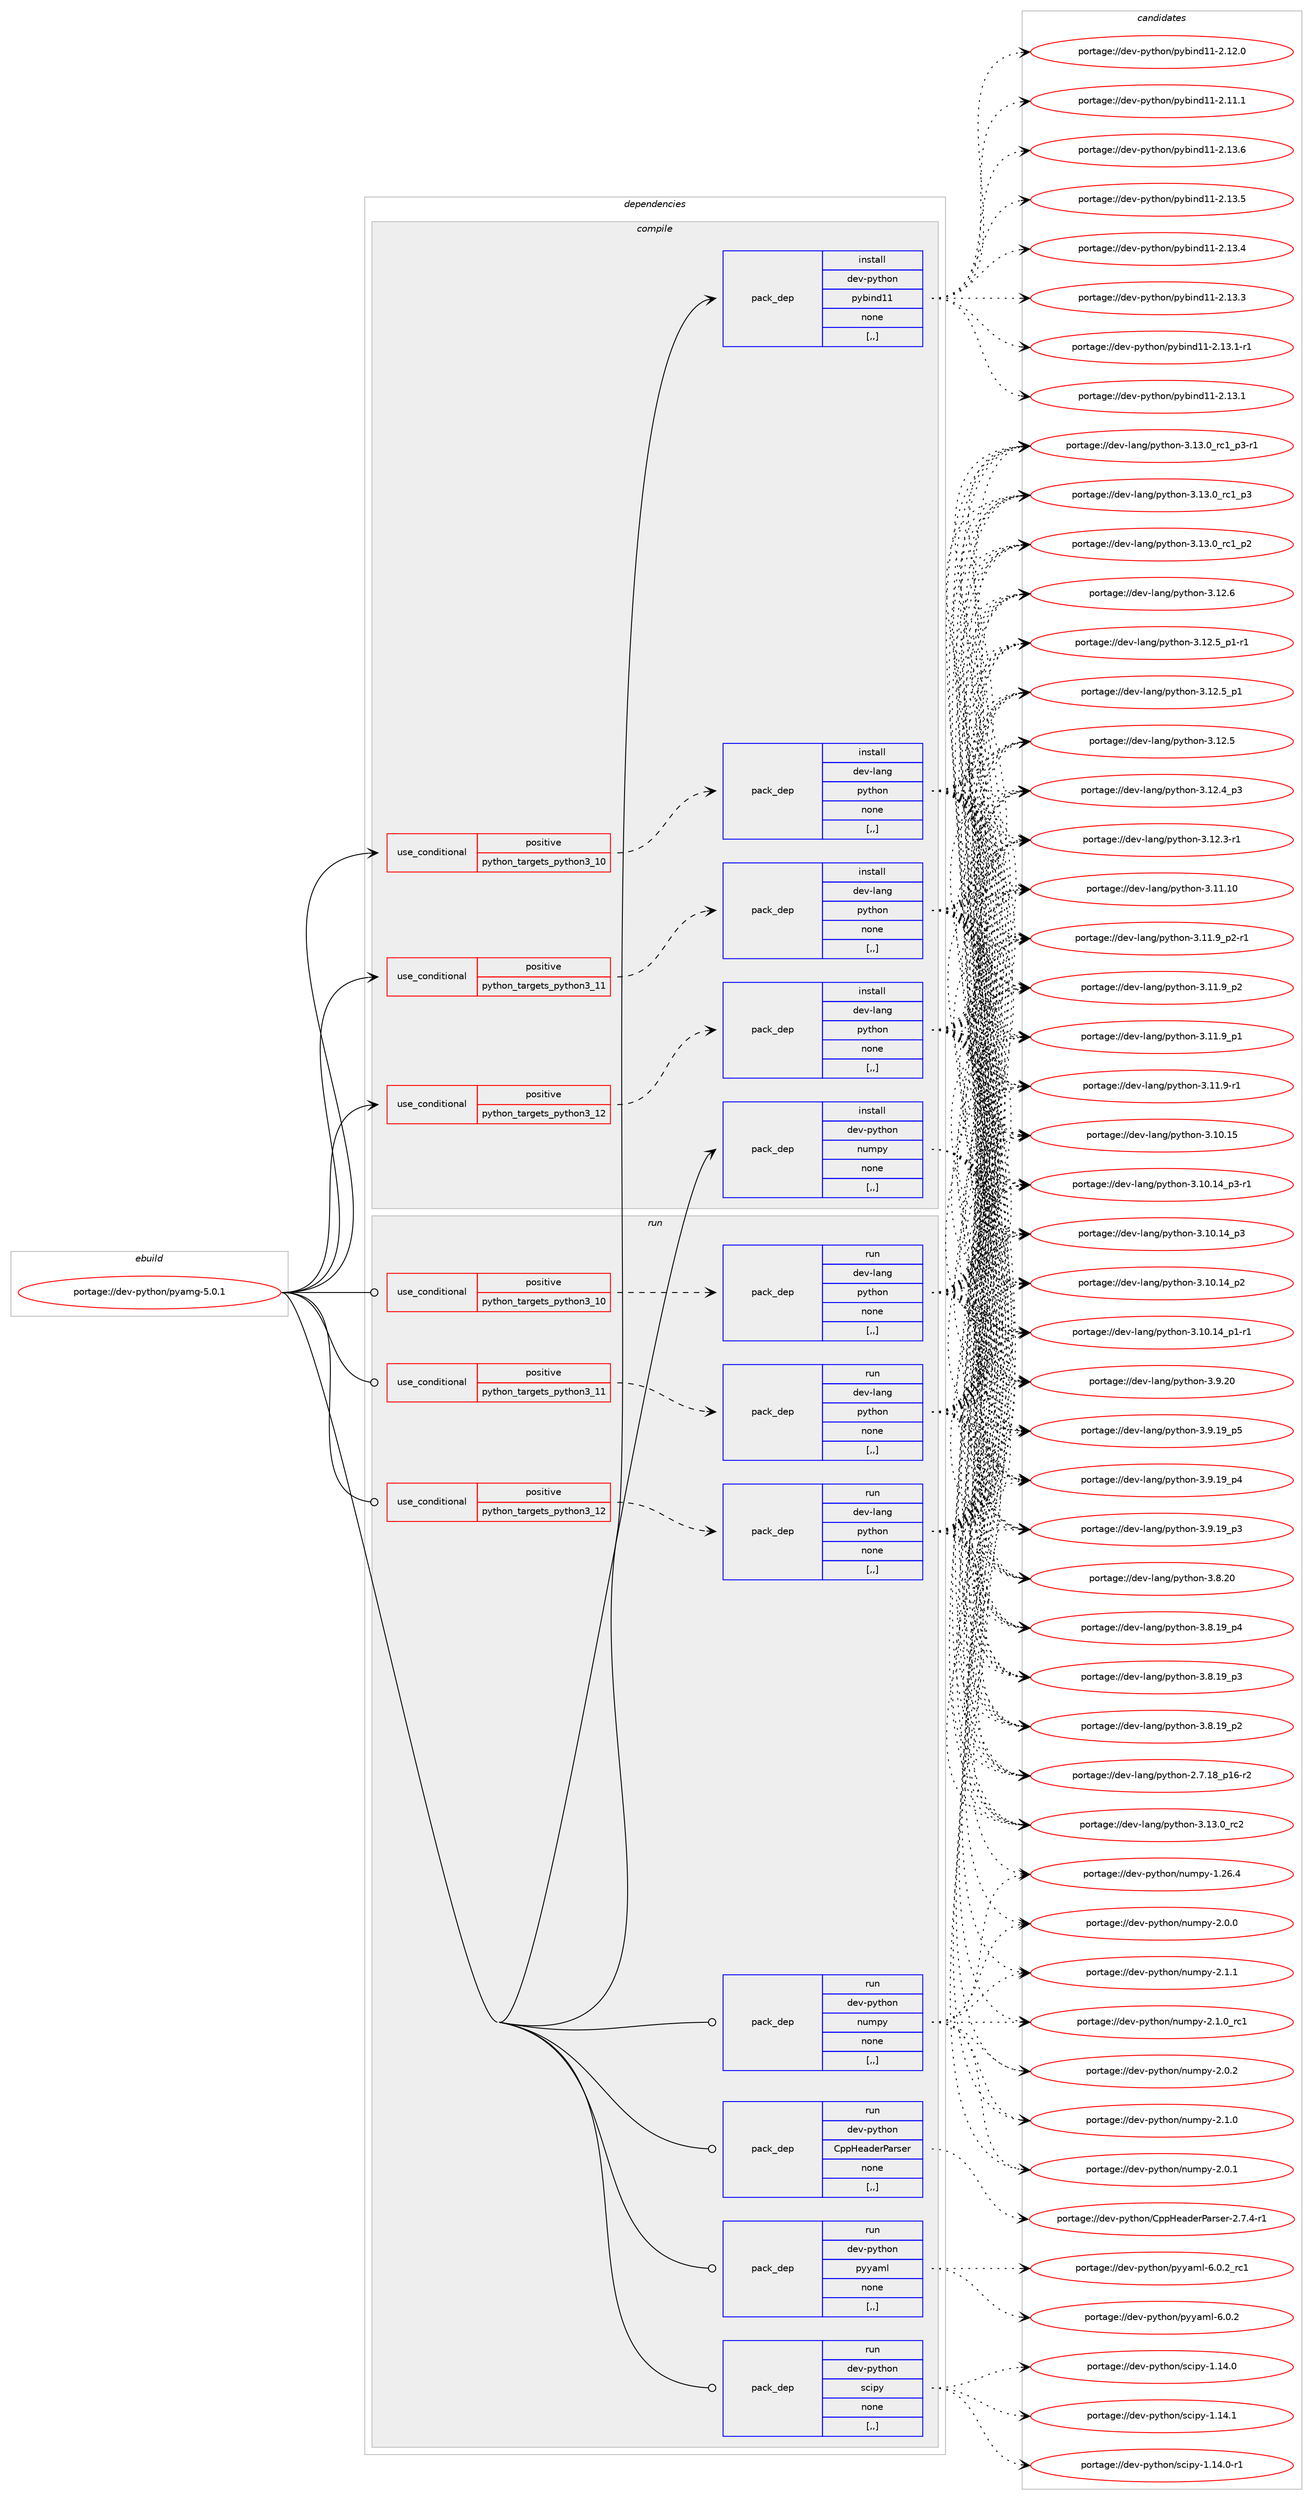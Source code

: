digraph prolog {

# *************
# Graph options
# *************

newrank=true;
concentrate=true;
compound=true;
graph [rankdir=LR,fontname=Helvetica,fontsize=10,ranksep=1.5];#, ranksep=2.5, nodesep=0.2];
edge  [arrowhead=vee];
node  [fontname=Helvetica,fontsize=10];

# **********
# The ebuild
# **********

subgraph cluster_leftcol {
color=gray;
label=<<i>ebuild</i>>;
id [label="portage://dev-python/pyamg-5.0.1", color=red, width=4, href="../dev-python/pyamg-5.0.1.svg"];
}

# ****************
# The dependencies
# ****************

subgraph cluster_midcol {
color=gray;
label=<<i>dependencies</i>>;
subgraph cluster_compile {
fillcolor="#eeeeee";
style=filled;
label=<<i>compile</i>>;
subgraph cond166997 {
dependency650406 [label=<<TABLE BORDER="0" CELLBORDER="1" CELLSPACING="0" CELLPADDING="4"><TR><TD ROWSPAN="3" CELLPADDING="10">use_conditional</TD></TR><TR><TD>positive</TD></TR><TR><TD>python_targets_python3_10</TD></TR></TABLE>>, shape=none, color=red];
subgraph pack478588 {
dependency650407 [label=<<TABLE BORDER="0" CELLBORDER="1" CELLSPACING="0" CELLPADDING="4" WIDTH="220"><TR><TD ROWSPAN="6" CELLPADDING="30">pack_dep</TD></TR><TR><TD WIDTH="110">install</TD></TR><TR><TD>dev-lang</TD></TR><TR><TD>python</TD></TR><TR><TD>none</TD></TR><TR><TD>[,,]</TD></TR></TABLE>>, shape=none, color=blue];
}
dependency650406:e -> dependency650407:w [weight=20,style="dashed",arrowhead="vee"];
}
id:e -> dependency650406:w [weight=20,style="solid",arrowhead="vee"];
subgraph cond166998 {
dependency650408 [label=<<TABLE BORDER="0" CELLBORDER="1" CELLSPACING="0" CELLPADDING="4"><TR><TD ROWSPAN="3" CELLPADDING="10">use_conditional</TD></TR><TR><TD>positive</TD></TR><TR><TD>python_targets_python3_11</TD></TR></TABLE>>, shape=none, color=red];
subgraph pack478589 {
dependency650409 [label=<<TABLE BORDER="0" CELLBORDER="1" CELLSPACING="0" CELLPADDING="4" WIDTH="220"><TR><TD ROWSPAN="6" CELLPADDING="30">pack_dep</TD></TR><TR><TD WIDTH="110">install</TD></TR><TR><TD>dev-lang</TD></TR><TR><TD>python</TD></TR><TR><TD>none</TD></TR><TR><TD>[,,]</TD></TR></TABLE>>, shape=none, color=blue];
}
dependency650408:e -> dependency650409:w [weight=20,style="dashed",arrowhead="vee"];
}
id:e -> dependency650408:w [weight=20,style="solid",arrowhead="vee"];
subgraph cond166999 {
dependency650410 [label=<<TABLE BORDER="0" CELLBORDER="1" CELLSPACING="0" CELLPADDING="4"><TR><TD ROWSPAN="3" CELLPADDING="10">use_conditional</TD></TR><TR><TD>positive</TD></TR><TR><TD>python_targets_python3_12</TD></TR></TABLE>>, shape=none, color=red];
subgraph pack478590 {
dependency650411 [label=<<TABLE BORDER="0" CELLBORDER="1" CELLSPACING="0" CELLPADDING="4" WIDTH="220"><TR><TD ROWSPAN="6" CELLPADDING="30">pack_dep</TD></TR><TR><TD WIDTH="110">install</TD></TR><TR><TD>dev-lang</TD></TR><TR><TD>python</TD></TR><TR><TD>none</TD></TR><TR><TD>[,,]</TD></TR></TABLE>>, shape=none, color=blue];
}
dependency650410:e -> dependency650411:w [weight=20,style="dashed",arrowhead="vee"];
}
id:e -> dependency650410:w [weight=20,style="solid",arrowhead="vee"];
subgraph pack478591 {
dependency650412 [label=<<TABLE BORDER="0" CELLBORDER="1" CELLSPACING="0" CELLPADDING="4" WIDTH="220"><TR><TD ROWSPAN="6" CELLPADDING="30">pack_dep</TD></TR><TR><TD WIDTH="110">install</TD></TR><TR><TD>dev-python</TD></TR><TR><TD>numpy</TD></TR><TR><TD>none</TD></TR><TR><TD>[,,]</TD></TR></TABLE>>, shape=none, color=blue];
}
id:e -> dependency650412:w [weight=20,style="solid",arrowhead="vee"];
subgraph pack478592 {
dependency650413 [label=<<TABLE BORDER="0" CELLBORDER="1" CELLSPACING="0" CELLPADDING="4" WIDTH="220"><TR><TD ROWSPAN="6" CELLPADDING="30">pack_dep</TD></TR><TR><TD WIDTH="110">install</TD></TR><TR><TD>dev-python</TD></TR><TR><TD>pybind11</TD></TR><TR><TD>none</TD></TR><TR><TD>[,,]</TD></TR></TABLE>>, shape=none, color=blue];
}
id:e -> dependency650413:w [weight=20,style="solid",arrowhead="vee"];
}
subgraph cluster_compileandrun {
fillcolor="#eeeeee";
style=filled;
label=<<i>compile and run</i>>;
}
subgraph cluster_run {
fillcolor="#eeeeee";
style=filled;
label=<<i>run</i>>;
subgraph cond167000 {
dependency650414 [label=<<TABLE BORDER="0" CELLBORDER="1" CELLSPACING="0" CELLPADDING="4"><TR><TD ROWSPAN="3" CELLPADDING="10">use_conditional</TD></TR><TR><TD>positive</TD></TR><TR><TD>python_targets_python3_10</TD></TR></TABLE>>, shape=none, color=red];
subgraph pack478593 {
dependency650415 [label=<<TABLE BORDER="0" CELLBORDER="1" CELLSPACING="0" CELLPADDING="4" WIDTH="220"><TR><TD ROWSPAN="6" CELLPADDING="30">pack_dep</TD></TR><TR><TD WIDTH="110">run</TD></TR><TR><TD>dev-lang</TD></TR><TR><TD>python</TD></TR><TR><TD>none</TD></TR><TR><TD>[,,]</TD></TR></TABLE>>, shape=none, color=blue];
}
dependency650414:e -> dependency650415:w [weight=20,style="dashed",arrowhead="vee"];
}
id:e -> dependency650414:w [weight=20,style="solid",arrowhead="odot"];
subgraph cond167001 {
dependency650416 [label=<<TABLE BORDER="0" CELLBORDER="1" CELLSPACING="0" CELLPADDING="4"><TR><TD ROWSPAN="3" CELLPADDING="10">use_conditional</TD></TR><TR><TD>positive</TD></TR><TR><TD>python_targets_python3_11</TD></TR></TABLE>>, shape=none, color=red];
subgraph pack478594 {
dependency650417 [label=<<TABLE BORDER="0" CELLBORDER="1" CELLSPACING="0" CELLPADDING="4" WIDTH="220"><TR><TD ROWSPAN="6" CELLPADDING="30">pack_dep</TD></TR><TR><TD WIDTH="110">run</TD></TR><TR><TD>dev-lang</TD></TR><TR><TD>python</TD></TR><TR><TD>none</TD></TR><TR><TD>[,,]</TD></TR></TABLE>>, shape=none, color=blue];
}
dependency650416:e -> dependency650417:w [weight=20,style="dashed",arrowhead="vee"];
}
id:e -> dependency650416:w [weight=20,style="solid",arrowhead="odot"];
subgraph cond167002 {
dependency650418 [label=<<TABLE BORDER="0" CELLBORDER="1" CELLSPACING="0" CELLPADDING="4"><TR><TD ROWSPAN="3" CELLPADDING="10">use_conditional</TD></TR><TR><TD>positive</TD></TR><TR><TD>python_targets_python3_12</TD></TR></TABLE>>, shape=none, color=red];
subgraph pack478595 {
dependency650419 [label=<<TABLE BORDER="0" CELLBORDER="1" CELLSPACING="0" CELLPADDING="4" WIDTH="220"><TR><TD ROWSPAN="6" CELLPADDING="30">pack_dep</TD></TR><TR><TD WIDTH="110">run</TD></TR><TR><TD>dev-lang</TD></TR><TR><TD>python</TD></TR><TR><TD>none</TD></TR><TR><TD>[,,]</TD></TR></TABLE>>, shape=none, color=blue];
}
dependency650418:e -> dependency650419:w [weight=20,style="dashed",arrowhead="vee"];
}
id:e -> dependency650418:w [weight=20,style="solid",arrowhead="odot"];
subgraph pack478596 {
dependency650420 [label=<<TABLE BORDER="0" CELLBORDER="1" CELLSPACING="0" CELLPADDING="4" WIDTH="220"><TR><TD ROWSPAN="6" CELLPADDING="30">pack_dep</TD></TR><TR><TD WIDTH="110">run</TD></TR><TR><TD>dev-python</TD></TR><TR><TD>CppHeaderParser</TD></TR><TR><TD>none</TD></TR><TR><TD>[,,]</TD></TR></TABLE>>, shape=none, color=blue];
}
id:e -> dependency650420:w [weight=20,style="solid",arrowhead="odot"];
subgraph pack478597 {
dependency650421 [label=<<TABLE BORDER="0" CELLBORDER="1" CELLSPACING="0" CELLPADDING="4" WIDTH="220"><TR><TD ROWSPAN="6" CELLPADDING="30">pack_dep</TD></TR><TR><TD WIDTH="110">run</TD></TR><TR><TD>dev-python</TD></TR><TR><TD>numpy</TD></TR><TR><TD>none</TD></TR><TR><TD>[,,]</TD></TR></TABLE>>, shape=none, color=blue];
}
id:e -> dependency650421:w [weight=20,style="solid",arrowhead="odot"];
subgraph pack478598 {
dependency650422 [label=<<TABLE BORDER="0" CELLBORDER="1" CELLSPACING="0" CELLPADDING="4" WIDTH="220"><TR><TD ROWSPAN="6" CELLPADDING="30">pack_dep</TD></TR><TR><TD WIDTH="110">run</TD></TR><TR><TD>dev-python</TD></TR><TR><TD>pyyaml</TD></TR><TR><TD>none</TD></TR><TR><TD>[,,]</TD></TR></TABLE>>, shape=none, color=blue];
}
id:e -> dependency650422:w [weight=20,style="solid",arrowhead="odot"];
subgraph pack478599 {
dependency650423 [label=<<TABLE BORDER="0" CELLBORDER="1" CELLSPACING="0" CELLPADDING="4" WIDTH="220"><TR><TD ROWSPAN="6" CELLPADDING="30">pack_dep</TD></TR><TR><TD WIDTH="110">run</TD></TR><TR><TD>dev-python</TD></TR><TR><TD>scipy</TD></TR><TR><TD>none</TD></TR><TR><TD>[,,]</TD></TR></TABLE>>, shape=none, color=blue];
}
id:e -> dependency650423:w [weight=20,style="solid",arrowhead="odot"];
}
}

# **************
# The candidates
# **************

subgraph cluster_choices {
rank=same;
color=gray;
label=<<i>candidates</i>>;

subgraph choice478588 {
color=black;
nodesep=1;
choice10010111845108971101034711212111610411111045514649514648951149950 [label="portage://dev-lang/python-3.13.0_rc2", color=red, width=4,href="../dev-lang/python-3.13.0_rc2.svg"];
choice1001011184510897110103471121211161041111104551464951464895114994995112514511449 [label="portage://dev-lang/python-3.13.0_rc1_p3-r1", color=red, width=4,href="../dev-lang/python-3.13.0_rc1_p3-r1.svg"];
choice100101118451089711010347112121116104111110455146495146489511499499511251 [label="portage://dev-lang/python-3.13.0_rc1_p3", color=red, width=4,href="../dev-lang/python-3.13.0_rc1_p3.svg"];
choice100101118451089711010347112121116104111110455146495146489511499499511250 [label="portage://dev-lang/python-3.13.0_rc1_p2", color=red, width=4,href="../dev-lang/python-3.13.0_rc1_p2.svg"];
choice10010111845108971101034711212111610411111045514649504654 [label="portage://dev-lang/python-3.12.6", color=red, width=4,href="../dev-lang/python-3.12.6.svg"];
choice1001011184510897110103471121211161041111104551464950465395112494511449 [label="portage://dev-lang/python-3.12.5_p1-r1", color=red, width=4,href="../dev-lang/python-3.12.5_p1-r1.svg"];
choice100101118451089711010347112121116104111110455146495046539511249 [label="portage://dev-lang/python-3.12.5_p1", color=red, width=4,href="../dev-lang/python-3.12.5_p1.svg"];
choice10010111845108971101034711212111610411111045514649504653 [label="portage://dev-lang/python-3.12.5", color=red, width=4,href="../dev-lang/python-3.12.5.svg"];
choice100101118451089711010347112121116104111110455146495046529511251 [label="portage://dev-lang/python-3.12.4_p3", color=red, width=4,href="../dev-lang/python-3.12.4_p3.svg"];
choice100101118451089711010347112121116104111110455146495046514511449 [label="portage://dev-lang/python-3.12.3-r1", color=red, width=4,href="../dev-lang/python-3.12.3-r1.svg"];
choice1001011184510897110103471121211161041111104551464949464948 [label="portage://dev-lang/python-3.11.10", color=red, width=4,href="../dev-lang/python-3.11.10.svg"];
choice1001011184510897110103471121211161041111104551464949465795112504511449 [label="portage://dev-lang/python-3.11.9_p2-r1", color=red, width=4,href="../dev-lang/python-3.11.9_p2-r1.svg"];
choice100101118451089711010347112121116104111110455146494946579511250 [label="portage://dev-lang/python-3.11.9_p2", color=red, width=4,href="../dev-lang/python-3.11.9_p2.svg"];
choice100101118451089711010347112121116104111110455146494946579511249 [label="portage://dev-lang/python-3.11.9_p1", color=red, width=4,href="../dev-lang/python-3.11.9_p1.svg"];
choice100101118451089711010347112121116104111110455146494946574511449 [label="portage://dev-lang/python-3.11.9-r1", color=red, width=4,href="../dev-lang/python-3.11.9-r1.svg"];
choice1001011184510897110103471121211161041111104551464948464953 [label="portage://dev-lang/python-3.10.15", color=red, width=4,href="../dev-lang/python-3.10.15.svg"];
choice100101118451089711010347112121116104111110455146494846495295112514511449 [label="portage://dev-lang/python-3.10.14_p3-r1", color=red, width=4,href="../dev-lang/python-3.10.14_p3-r1.svg"];
choice10010111845108971101034711212111610411111045514649484649529511251 [label="portage://dev-lang/python-3.10.14_p3", color=red, width=4,href="../dev-lang/python-3.10.14_p3.svg"];
choice10010111845108971101034711212111610411111045514649484649529511250 [label="portage://dev-lang/python-3.10.14_p2", color=red, width=4,href="../dev-lang/python-3.10.14_p2.svg"];
choice100101118451089711010347112121116104111110455146494846495295112494511449 [label="portage://dev-lang/python-3.10.14_p1-r1", color=red, width=4,href="../dev-lang/python-3.10.14_p1-r1.svg"];
choice10010111845108971101034711212111610411111045514657465048 [label="portage://dev-lang/python-3.9.20", color=red, width=4,href="../dev-lang/python-3.9.20.svg"];
choice100101118451089711010347112121116104111110455146574649579511253 [label="portage://dev-lang/python-3.9.19_p5", color=red, width=4,href="../dev-lang/python-3.9.19_p5.svg"];
choice100101118451089711010347112121116104111110455146574649579511252 [label="portage://dev-lang/python-3.9.19_p4", color=red, width=4,href="../dev-lang/python-3.9.19_p4.svg"];
choice100101118451089711010347112121116104111110455146574649579511251 [label="portage://dev-lang/python-3.9.19_p3", color=red, width=4,href="../dev-lang/python-3.9.19_p3.svg"];
choice10010111845108971101034711212111610411111045514656465048 [label="portage://dev-lang/python-3.8.20", color=red, width=4,href="../dev-lang/python-3.8.20.svg"];
choice100101118451089711010347112121116104111110455146564649579511252 [label="portage://dev-lang/python-3.8.19_p4", color=red, width=4,href="../dev-lang/python-3.8.19_p4.svg"];
choice100101118451089711010347112121116104111110455146564649579511251 [label="portage://dev-lang/python-3.8.19_p3", color=red, width=4,href="../dev-lang/python-3.8.19_p3.svg"];
choice100101118451089711010347112121116104111110455146564649579511250 [label="portage://dev-lang/python-3.8.19_p2", color=red, width=4,href="../dev-lang/python-3.8.19_p2.svg"];
choice100101118451089711010347112121116104111110455046554649569511249544511450 [label="portage://dev-lang/python-2.7.18_p16-r2", color=red, width=4,href="../dev-lang/python-2.7.18_p16-r2.svg"];
dependency650407:e -> choice10010111845108971101034711212111610411111045514649514648951149950:w [style=dotted,weight="100"];
dependency650407:e -> choice1001011184510897110103471121211161041111104551464951464895114994995112514511449:w [style=dotted,weight="100"];
dependency650407:e -> choice100101118451089711010347112121116104111110455146495146489511499499511251:w [style=dotted,weight="100"];
dependency650407:e -> choice100101118451089711010347112121116104111110455146495146489511499499511250:w [style=dotted,weight="100"];
dependency650407:e -> choice10010111845108971101034711212111610411111045514649504654:w [style=dotted,weight="100"];
dependency650407:e -> choice1001011184510897110103471121211161041111104551464950465395112494511449:w [style=dotted,weight="100"];
dependency650407:e -> choice100101118451089711010347112121116104111110455146495046539511249:w [style=dotted,weight="100"];
dependency650407:e -> choice10010111845108971101034711212111610411111045514649504653:w [style=dotted,weight="100"];
dependency650407:e -> choice100101118451089711010347112121116104111110455146495046529511251:w [style=dotted,weight="100"];
dependency650407:e -> choice100101118451089711010347112121116104111110455146495046514511449:w [style=dotted,weight="100"];
dependency650407:e -> choice1001011184510897110103471121211161041111104551464949464948:w [style=dotted,weight="100"];
dependency650407:e -> choice1001011184510897110103471121211161041111104551464949465795112504511449:w [style=dotted,weight="100"];
dependency650407:e -> choice100101118451089711010347112121116104111110455146494946579511250:w [style=dotted,weight="100"];
dependency650407:e -> choice100101118451089711010347112121116104111110455146494946579511249:w [style=dotted,weight="100"];
dependency650407:e -> choice100101118451089711010347112121116104111110455146494946574511449:w [style=dotted,weight="100"];
dependency650407:e -> choice1001011184510897110103471121211161041111104551464948464953:w [style=dotted,weight="100"];
dependency650407:e -> choice100101118451089711010347112121116104111110455146494846495295112514511449:w [style=dotted,weight="100"];
dependency650407:e -> choice10010111845108971101034711212111610411111045514649484649529511251:w [style=dotted,weight="100"];
dependency650407:e -> choice10010111845108971101034711212111610411111045514649484649529511250:w [style=dotted,weight="100"];
dependency650407:e -> choice100101118451089711010347112121116104111110455146494846495295112494511449:w [style=dotted,weight="100"];
dependency650407:e -> choice10010111845108971101034711212111610411111045514657465048:w [style=dotted,weight="100"];
dependency650407:e -> choice100101118451089711010347112121116104111110455146574649579511253:w [style=dotted,weight="100"];
dependency650407:e -> choice100101118451089711010347112121116104111110455146574649579511252:w [style=dotted,weight="100"];
dependency650407:e -> choice100101118451089711010347112121116104111110455146574649579511251:w [style=dotted,weight="100"];
dependency650407:e -> choice10010111845108971101034711212111610411111045514656465048:w [style=dotted,weight="100"];
dependency650407:e -> choice100101118451089711010347112121116104111110455146564649579511252:w [style=dotted,weight="100"];
dependency650407:e -> choice100101118451089711010347112121116104111110455146564649579511251:w [style=dotted,weight="100"];
dependency650407:e -> choice100101118451089711010347112121116104111110455146564649579511250:w [style=dotted,weight="100"];
dependency650407:e -> choice100101118451089711010347112121116104111110455046554649569511249544511450:w [style=dotted,weight="100"];
}
subgraph choice478589 {
color=black;
nodesep=1;
choice10010111845108971101034711212111610411111045514649514648951149950 [label="portage://dev-lang/python-3.13.0_rc2", color=red, width=4,href="../dev-lang/python-3.13.0_rc2.svg"];
choice1001011184510897110103471121211161041111104551464951464895114994995112514511449 [label="portage://dev-lang/python-3.13.0_rc1_p3-r1", color=red, width=4,href="../dev-lang/python-3.13.0_rc1_p3-r1.svg"];
choice100101118451089711010347112121116104111110455146495146489511499499511251 [label="portage://dev-lang/python-3.13.0_rc1_p3", color=red, width=4,href="../dev-lang/python-3.13.0_rc1_p3.svg"];
choice100101118451089711010347112121116104111110455146495146489511499499511250 [label="portage://dev-lang/python-3.13.0_rc1_p2", color=red, width=4,href="../dev-lang/python-3.13.0_rc1_p2.svg"];
choice10010111845108971101034711212111610411111045514649504654 [label="portage://dev-lang/python-3.12.6", color=red, width=4,href="../dev-lang/python-3.12.6.svg"];
choice1001011184510897110103471121211161041111104551464950465395112494511449 [label="portage://dev-lang/python-3.12.5_p1-r1", color=red, width=4,href="../dev-lang/python-3.12.5_p1-r1.svg"];
choice100101118451089711010347112121116104111110455146495046539511249 [label="portage://dev-lang/python-3.12.5_p1", color=red, width=4,href="../dev-lang/python-3.12.5_p1.svg"];
choice10010111845108971101034711212111610411111045514649504653 [label="portage://dev-lang/python-3.12.5", color=red, width=4,href="../dev-lang/python-3.12.5.svg"];
choice100101118451089711010347112121116104111110455146495046529511251 [label="portage://dev-lang/python-3.12.4_p3", color=red, width=4,href="../dev-lang/python-3.12.4_p3.svg"];
choice100101118451089711010347112121116104111110455146495046514511449 [label="portage://dev-lang/python-3.12.3-r1", color=red, width=4,href="../dev-lang/python-3.12.3-r1.svg"];
choice1001011184510897110103471121211161041111104551464949464948 [label="portage://dev-lang/python-3.11.10", color=red, width=4,href="../dev-lang/python-3.11.10.svg"];
choice1001011184510897110103471121211161041111104551464949465795112504511449 [label="portage://dev-lang/python-3.11.9_p2-r1", color=red, width=4,href="../dev-lang/python-3.11.9_p2-r1.svg"];
choice100101118451089711010347112121116104111110455146494946579511250 [label="portage://dev-lang/python-3.11.9_p2", color=red, width=4,href="../dev-lang/python-3.11.9_p2.svg"];
choice100101118451089711010347112121116104111110455146494946579511249 [label="portage://dev-lang/python-3.11.9_p1", color=red, width=4,href="../dev-lang/python-3.11.9_p1.svg"];
choice100101118451089711010347112121116104111110455146494946574511449 [label="portage://dev-lang/python-3.11.9-r1", color=red, width=4,href="../dev-lang/python-3.11.9-r1.svg"];
choice1001011184510897110103471121211161041111104551464948464953 [label="portage://dev-lang/python-3.10.15", color=red, width=4,href="../dev-lang/python-3.10.15.svg"];
choice100101118451089711010347112121116104111110455146494846495295112514511449 [label="portage://dev-lang/python-3.10.14_p3-r1", color=red, width=4,href="../dev-lang/python-3.10.14_p3-r1.svg"];
choice10010111845108971101034711212111610411111045514649484649529511251 [label="portage://dev-lang/python-3.10.14_p3", color=red, width=4,href="../dev-lang/python-3.10.14_p3.svg"];
choice10010111845108971101034711212111610411111045514649484649529511250 [label="portage://dev-lang/python-3.10.14_p2", color=red, width=4,href="../dev-lang/python-3.10.14_p2.svg"];
choice100101118451089711010347112121116104111110455146494846495295112494511449 [label="portage://dev-lang/python-3.10.14_p1-r1", color=red, width=4,href="../dev-lang/python-3.10.14_p1-r1.svg"];
choice10010111845108971101034711212111610411111045514657465048 [label="portage://dev-lang/python-3.9.20", color=red, width=4,href="../dev-lang/python-3.9.20.svg"];
choice100101118451089711010347112121116104111110455146574649579511253 [label="portage://dev-lang/python-3.9.19_p5", color=red, width=4,href="../dev-lang/python-3.9.19_p5.svg"];
choice100101118451089711010347112121116104111110455146574649579511252 [label="portage://dev-lang/python-3.9.19_p4", color=red, width=4,href="../dev-lang/python-3.9.19_p4.svg"];
choice100101118451089711010347112121116104111110455146574649579511251 [label="portage://dev-lang/python-3.9.19_p3", color=red, width=4,href="../dev-lang/python-3.9.19_p3.svg"];
choice10010111845108971101034711212111610411111045514656465048 [label="portage://dev-lang/python-3.8.20", color=red, width=4,href="../dev-lang/python-3.8.20.svg"];
choice100101118451089711010347112121116104111110455146564649579511252 [label="portage://dev-lang/python-3.8.19_p4", color=red, width=4,href="../dev-lang/python-3.8.19_p4.svg"];
choice100101118451089711010347112121116104111110455146564649579511251 [label="portage://dev-lang/python-3.8.19_p3", color=red, width=4,href="../dev-lang/python-3.8.19_p3.svg"];
choice100101118451089711010347112121116104111110455146564649579511250 [label="portage://dev-lang/python-3.8.19_p2", color=red, width=4,href="../dev-lang/python-3.8.19_p2.svg"];
choice100101118451089711010347112121116104111110455046554649569511249544511450 [label="portage://dev-lang/python-2.7.18_p16-r2", color=red, width=4,href="../dev-lang/python-2.7.18_p16-r2.svg"];
dependency650409:e -> choice10010111845108971101034711212111610411111045514649514648951149950:w [style=dotted,weight="100"];
dependency650409:e -> choice1001011184510897110103471121211161041111104551464951464895114994995112514511449:w [style=dotted,weight="100"];
dependency650409:e -> choice100101118451089711010347112121116104111110455146495146489511499499511251:w [style=dotted,weight="100"];
dependency650409:e -> choice100101118451089711010347112121116104111110455146495146489511499499511250:w [style=dotted,weight="100"];
dependency650409:e -> choice10010111845108971101034711212111610411111045514649504654:w [style=dotted,weight="100"];
dependency650409:e -> choice1001011184510897110103471121211161041111104551464950465395112494511449:w [style=dotted,weight="100"];
dependency650409:e -> choice100101118451089711010347112121116104111110455146495046539511249:w [style=dotted,weight="100"];
dependency650409:e -> choice10010111845108971101034711212111610411111045514649504653:w [style=dotted,weight="100"];
dependency650409:e -> choice100101118451089711010347112121116104111110455146495046529511251:w [style=dotted,weight="100"];
dependency650409:e -> choice100101118451089711010347112121116104111110455146495046514511449:w [style=dotted,weight="100"];
dependency650409:e -> choice1001011184510897110103471121211161041111104551464949464948:w [style=dotted,weight="100"];
dependency650409:e -> choice1001011184510897110103471121211161041111104551464949465795112504511449:w [style=dotted,weight="100"];
dependency650409:e -> choice100101118451089711010347112121116104111110455146494946579511250:w [style=dotted,weight="100"];
dependency650409:e -> choice100101118451089711010347112121116104111110455146494946579511249:w [style=dotted,weight="100"];
dependency650409:e -> choice100101118451089711010347112121116104111110455146494946574511449:w [style=dotted,weight="100"];
dependency650409:e -> choice1001011184510897110103471121211161041111104551464948464953:w [style=dotted,weight="100"];
dependency650409:e -> choice100101118451089711010347112121116104111110455146494846495295112514511449:w [style=dotted,weight="100"];
dependency650409:e -> choice10010111845108971101034711212111610411111045514649484649529511251:w [style=dotted,weight="100"];
dependency650409:e -> choice10010111845108971101034711212111610411111045514649484649529511250:w [style=dotted,weight="100"];
dependency650409:e -> choice100101118451089711010347112121116104111110455146494846495295112494511449:w [style=dotted,weight="100"];
dependency650409:e -> choice10010111845108971101034711212111610411111045514657465048:w [style=dotted,weight="100"];
dependency650409:e -> choice100101118451089711010347112121116104111110455146574649579511253:w [style=dotted,weight="100"];
dependency650409:e -> choice100101118451089711010347112121116104111110455146574649579511252:w [style=dotted,weight="100"];
dependency650409:e -> choice100101118451089711010347112121116104111110455146574649579511251:w [style=dotted,weight="100"];
dependency650409:e -> choice10010111845108971101034711212111610411111045514656465048:w [style=dotted,weight="100"];
dependency650409:e -> choice100101118451089711010347112121116104111110455146564649579511252:w [style=dotted,weight="100"];
dependency650409:e -> choice100101118451089711010347112121116104111110455146564649579511251:w [style=dotted,weight="100"];
dependency650409:e -> choice100101118451089711010347112121116104111110455146564649579511250:w [style=dotted,weight="100"];
dependency650409:e -> choice100101118451089711010347112121116104111110455046554649569511249544511450:w [style=dotted,weight="100"];
}
subgraph choice478590 {
color=black;
nodesep=1;
choice10010111845108971101034711212111610411111045514649514648951149950 [label="portage://dev-lang/python-3.13.0_rc2", color=red, width=4,href="../dev-lang/python-3.13.0_rc2.svg"];
choice1001011184510897110103471121211161041111104551464951464895114994995112514511449 [label="portage://dev-lang/python-3.13.0_rc1_p3-r1", color=red, width=4,href="../dev-lang/python-3.13.0_rc1_p3-r1.svg"];
choice100101118451089711010347112121116104111110455146495146489511499499511251 [label="portage://dev-lang/python-3.13.0_rc1_p3", color=red, width=4,href="../dev-lang/python-3.13.0_rc1_p3.svg"];
choice100101118451089711010347112121116104111110455146495146489511499499511250 [label="portage://dev-lang/python-3.13.0_rc1_p2", color=red, width=4,href="../dev-lang/python-3.13.0_rc1_p2.svg"];
choice10010111845108971101034711212111610411111045514649504654 [label="portage://dev-lang/python-3.12.6", color=red, width=4,href="../dev-lang/python-3.12.6.svg"];
choice1001011184510897110103471121211161041111104551464950465395112494511449 [label="portage://dev-lang/python-3.12.5_p1-r1", color=red, width=4,href="../dev-lang/python-3.12.5_p1-r1.svg"];
choice100101118451089711010347112121116104111110455146495046539511249 [label="portage://dev-lang/python-3.12.5_p1", color=red, width=4,href="../dev-lang/python-3.12.5_p1.svg"];
choice10010111845108971101034711212111610411111045514649504653 [label="portage://dev-lang/python-3.12.5", color=red, width=4,href="../dev-lang/python-3.12.5.svg"];
choice100101118451089711010347112121116104111110455146495046529511251 [label="portage://dev-lang/python-3.12.4_p3", color=red, width=4,href="../dev-lang/python-3.12.4_p3.svg"];
choice100101118451089711010347112121116104111110455146495046514511449 [label="portage://dev-lang/python-3.12.3-r1", color=red, width=4,href="../dev-lang/python-3.12.3-r1.svg"];
choice1001011184510897110103471121211161041111104551464949464948 [label="portage://dev-lang/python-3.11.10", color=red, width=4,href="../dev-lang/python-3.11.10.svg"];
choice1001011184510897110103471121211161041111104551464949465795112504511449 [label="portage://dev-lang/python-3.11.9_p2-r1", color=red, width=4,href="../dev-lang/python-3.11.9_p2-r1.svg"];
choice100101118451089711010347112121116104111110455146494946579511250 [label="portage://dev-lang/python-3.11.9_p2", color=red, width=4,href="../dev-lang/python-3.11.9_p2.svg"];
choice100101118451089711010347112121116104111110455146494946579511249 [label="portage://dev-lang/python-3.11.9_p1", color=red, width=4,href="../dev-lang/python-3.11.9_p1.svg"];
choice100101118451089711010347112121116104111110455146494946574511449 [label="portage://dev-lang/python-3.11.9-r1", color=red, width=4,href="../dev-lang/python-3.11.9-r1.svg"];
choice1001011184510897110103471121211161041111104551464948464953 [label="portage://dev-lang/python-3.10.15", color=red, width=4,href="../dev-lang/python-3.10.15.svg"];
choice100101118451089711010347112121116104111110455146494846495295112514511449 [label="portage://dev-lang/python-3.10.14_p3-r1", color=red, width=4,href="../dev-lang/python-3.10.14_p3-r1.svg"];
choice10010111845108971101034711212111610411111045514649484649529511251 [label="portage://dev-lang/python-3.10.14_p3", color=red, width=4,href="../dev-lang/python-3.10.14_p3.svg"];
choice10010111845108971101034711212111610411111045514649484649529511250 [label="portage://dev-lang/python-3.10.14_p2", color=red, width=4,href="../dev-lang/python-3.10.14_p2.svg"];
choice100101118451089711010347112121116104111110455146494846495295112494511449 [label="portage://dev-lang/python-3.10.14_p1-r1", color=red, width=4,href="../dev-lang/python-3.10.14_p1-r1.svg"];
choice10010111845108971101034711212111610411111045514657465048 [label="portage://dev-lang/python-3.9.20", color=red, width=4,href="../dev-lang/python-3.9.20.svg"];
choice100101118451089711010347112121116104111110455146574649579511253 [label="portage://dev-lang/python-3.9.19_p5", color=red, width=4,href="../dev-lang/python-3.9.19_p5.svg"];
choice100101118451089711010347112121116104111110455146574649579511252 [label="portage://dev-lang/python-3.9.19_p4", color=red, width=4,href="../dev-lang/python-3.9.19_p4.svg"];
choice100101118451089711010347112121116104111110455146574649579511251 [label="portage://dev-lang/python-3.9.19_p3", color=red, width=4,href="../dev-lang/python-3.9.19_p3.svg"];
choice10010111845108971101034711212111610411111045514656465048 [label="portage://dev-lang/python-3.8.20", color=red, width=4,href="../dev-lang/python-3.8.20.svg"];
choice100101118451089711010347112121116104111110455146564649579511252 [label="portage://dev-lang/python-3.8.19_p4", color=red, width=4,href="../dev-lang/python-3.8.19_p4.svg"];
choice100101118451089711010347112121116104111110455146564649579511251 [label="portage://dev-lang/python-3.8.19_p3", color=red, width=4,href="../dev-lang/python-3.8.19_p3.svg"];
choice100101118451089711010347112121116104111110455146564649579511250 [label="portage://dev-lang/python-3.8.19_p2", color=red, width=4,href="../dev-lang/python-3.8.19_p2.svg"];
choice100101118451089711010347112121116104111110455046554649569511249544511450 [label="portage://dev-lang/python-2.7.18_p16-r2", color=red, width=4,href="../dev-lang/python-2.7.18_p16-r2.svg"];
dependency650411:e -> choice10010111845108971101034711212111610411111045514649514648951149950:w [style=dotted,weight="100"];
dependency650411:e -> choice1001011184510897110103471121211161041111104551464951464895114994995112514511449:w [style=dotted,weight="100"];
dependency650411:e -> choice100101118451089711010347112121116104111110455146495146489511499499511251:w [style=dotted,weight="100"];
dependency650411:e -> choice100101118451089711010347112121116104111110455146495146489511499499511250:w [style=dotted,weight="100"];
dependency650411:e -> choice10010111845108971101034711212111610411111045514649504654:w [style=dotted,weight="100"];
dependency650411:e -> choice1001011184510897110103471121211161041111104551464950465395112494511449:w [style=dotted,weight="100"];
dependency650411:e -> choice100101118451089711010347112121116104111110455146495046539511249:w [style=dotted,weight="100"];
dependency650411:e -> choice10010111845108971101034711212111610411111045514649504653:w [style=dotted,weight="100"];
dependency650411:e -> choice100101118451089711010347112121116104111110455146495046529511251:w [style=dotted,weight="100"];
dependency650411:e -> choice100101118451089711010347112121116104111110455146495046514511449:w [style=dotted,weight="100"];
dependency650411:e -> choice1001011184510897110103471121211161041111104551464949464948:w [style=dotted,weight="100"];
dependency650411:e -> choice1001011184510897110103471121211161041111104551464949465795112504511449:w [style=dotted,weight="100"];
dependency650411:e -> choice100101118451089711010347112121116104111110455146494946579511250:w [style=dotted,weight="100"];
dependency650411:e -> choice100101118451089711010347112121116104111110455146494946579511249:w [style=dotted,weight="100"];
dependency650411:e -> choice100101118451089711010347112121116104111110455146494946574511449:w [style=dotted,weight="100"];
dependency650411:e -> choice1001011184510897110103471121211161041111104551464948464953:w [style=dotted,weight="100"];
dependency650411:e -> choice100101118451089711010347112121116104111110455146494846495295112514511449:w [style=dotted,weight="100"];
dependency650411:e -> choice10010111845108971101034711212111610411111045514649484649529511251:w [style=dotted,weight="100"];
dependency650411:e -> choice10010111845108971101034711212111610411111045514649484649529511250:w [style=dotted,weight="100"];
dependency650411:e -> choice100101118451089711010347112121116104111110455146494846495295112494511449:w [style=dotted,weight="100"];
dependency650411:e -> choice10010111845108971101034711212111610411111045514657465048:w [style=dotted,weight="100"];
dependency650411:e -> choice100101118451089711010347112121116104111110455146574649579511253:w [style=dotted,weight="100"];
dependency650411:e -> choice100101118451089711010347112121116104111110455146574649579511252:w [style=dotted,weight="100"];
dependency650411:e -> choice100101118451089711010347112121116104111110455146574649579511251:w [style=dotted,weight="100"];
dependency650411:e -> choice10010111845108971101034711212111610411111045514656465048:w [style=dotted,weight="100"];
dependency650411:e -> choice100101118451089711010347112121116104111110455146564649579511252:w [style=dotted,weight="100"];
dependency650411:e -> choice100101118451089711010347112121116104111110455146564649579511251:w [style=dotted,weight="100"];
dependency650411:e -> choice100101118451089711010347112121116104111110455146564649579511250:w [style=dotted,weight="100"];
dependency650411:e -> choice100101118451089711010347112121116104111110455046554649569511249544511450:w [style=dotted,weight="100"];
}
subgraph choice478591 {
color=black;
nodesep=1;
choice1001011184511212111610411111047110117109112121455046494649 [label="portage://dev-python/numpy-2.1.1", color=red, width=4,href="../dev-python/numpy-2.1.1.svg"];
choice1001011184511212111610411111047110117109112121455046494648951149949 [label="portage://dev-python/numpy-2.1.0_rc1", color=red, width=4,href="../dev-python/numpy-2.1.0_rc1.svg"];
choice1001011184511212111610411111047110117109112121455046494648 [label="portage://dev-python/numpy-2.1.0", color=red, width=4,href="../dev-python/numpy-2.1.0.svg"];
choice1001011184511212111610411111047110117109112121455046484650 [label="portage://dev-python/numpy-2.0.2", color=red, width=4,href="../dev-python/numpy-2.0.2.svg"];
choice1001011184511212111610411111047110117109112121455046484649 [label="portage://dev-python/numpy-2.0.1", color=red, width=4,href="../dev-python/numpy-2.0.1.svg"];
choice1001011184511212111610411111047110117109112121455046484648 [label="portage://dev-python/numpy-2.0.0", color=red, width=4,href="../dev-python/numpy-2.0.0.svg"];
choice100101118451121211161041111104711011710911212145494650544652 [label="portage://dev-python/numpy-1.26.4", color=red, width=4,href="../dev-python/numpy-1.26.4.svg"];
dependency650412:e -> choice1001011184511212111610411111047110117109112121455046494649:w [style=dotted,weight="100"];
dependency650412:e -> choice1001011184511212111610411111047110117109112121455046494648951149949:w [style=dotted,weight="100"];
dependency650412:e -> choice1001011184511212111610411111047110117109112121455046494648:w [style=dotted,weight="100"];
dependency650412:e -> choice1001011184511212111610411111047110117109112121455046484650:w [style=dotted,weight="100"];
dependency650412:e -> choice1001011184511212111610411111047110117109112121455046484649:w [style=dotted,weight="100"];
dependency650412:e -> choice1001011184511212111610411111047110117109112121455046484648:w [style=dotted,weight="100"];
dependency650412:e -> choice100101118451121211161041111104711011710911212145494650544652:w [style=dotted,weight="100"];
}
subgraph choice478592 {
color=black;
nodesep=1;
choice100101118451121211161041111104711212198105110100494945504649514654 [label="portage://dev-python/pybind11-2.13.6", color=red, width=4,href="../dev-python/pybind11-2.13.6.svg"];
choice100101118451121211161041111104711212198105110100494945504649514653 [label="portage://dev-python/pybind11-2.13.5", color=red, width=4,href="../dev-python/pybind11-2.13.5.svg"];
choice100101118451121211161041111104711212198105110100494945504649514652 [label="portage://dev-python/pybind11-2.13.4", color=red, width=4,href="../dev-python/pybind11-2.13.4.svg"];
choice100101118451121211161041111104711212198105110100494945504649514651 [label="portage://dev-python/pybind11-2.13.3", color=red, width=4,href="../dev-python/pybind11-2.13.3.svg"];
choice1001011184511212111610411111047112121981051101004949455046495146494511449 [label="portage://dev-python/pybind11-2.13.1-r1", color=red, width=4,href="../dev-python/pybind11-2.13.1-r1.svg"];
choice100101118451121211161041111104711212198105110100494945504649514649 [label="portage://dev-python/pybind11-2.13.1", color=red, width=4,href="../dev-python/pybind11-2.13.1.svg"];
choice100101118451121211161041111104711212198105110100494945504649504648 [label="portage://dev-python/pybind11-2.12.0", color=red, width=4,href="../dev-python/pybind11-2.12.0.svg"];
choice100101118451121211161041111104711212198105110100494945504649494649 [label="portage://dev-python/pybind11-2.11.1", color=red, width=4,href="../dev-python/pybind11-2.11.1.svg"];
dependency650413:e -> choice100101118451121211161041111104711212198105110100494945504649514654:w [style=dotted,weight="100"];
dependency650413:e -> choice100101118451121211161041111104711212198105110100494945504649514653:w [style=dotted,weight="100"];
dependency650413:e -> choice100101118451121211161041111104711212198105110100494945504649514652:w [style=dotted,weight="100"];
dependency650413:e -> choice100101118451121211161041111104711212198105110100494945504649514651:w [style=dotted,weight="100"];
dependency650413:e -> choice1001011184511212111610411111047112121981051101004949455046495146494511449:w [style=dotted,weight="100"];
dependency650413:e -> choice100101118451121211161041111104711212198105110100494945504649514649:w [style=dotted,weight="100"];
dependency650413:e -> choice100101118451121211161041111104711212198105110100494945504649504648:w [style=dotted,weight="100"];
dependency650413:e -> choice100101118451121211161041111104711212198105110100494945504649494649:w [style=dotted,weight="100"];
}
subgraph choice478593 {
color=black;
nodesep=1;
choice10010111845108971101034711212111610411111045514649514648951149950 [label="portage://dev-lang/python-3.13.0_rc2", color=red, width=4,href="../dev-lang/python-3.13.0_rc2.svg"];
choice1001011184510897110103471121211161041111104551464951464895114994995112514511449 [label="portage://dev-lang/python-3.13.0_rc1_p3-r1", color=red, width=4,href="../dev-lang/python-3.13.0_rc1_p3-r1.svg"];
choice100101118451089711010347112121116104111110455146495146489511499499511251 [label="portage://dev-lang/python-3.13.0_rc1_p3", color=red, width=4,href="../dev-lang/python-3.13.0_rc1_p3.svg"];
choice100101118451089711010347112121116104111110455146495146489511499499511250 [label="portage://dev-lang/python-3.13.0_rc1_p2", color=red, width=4,href="../dev-lang/python-3.13.0_rc1_p2.svg"];
choice10010111845108971101034711212111610411111045514649504654 [label="portage://dev-lang/python-3.12.6", color=red, width=4,href="../dev-lang/python-3.12.6.svg"];
choice1001011184510897110103471121211161041111104551464950465395112494511449 [label="portage://dev-lang/python-3.12.5_p1-r1", color=red, width=4,href="../dev-lang/python-3.12.5_p1-r1.svg"];
choice100101118451089711010347112121116104111110455146495046539511249 [label="portage://dev-lang/python-3.12.5_p1", color=red, width=4,href="../dev-lang/python-3.12.5_p1.svg"];
choice10010111845108971101034711212111610411111045514649504653 [label="portage://dev-lang/python-3.12.5", color=red, width=4,href="../dev-lang/python-3.12.5.svg"];
choice100101118451089711010347112121116104111110455146495046529511251 [label="portage://dev-lang/python-3.12.4_p3", color=red, width=4,href="../dev-lang/python-3.12.4_p3.svg"];
choice100101118451089711010347112121116104111110455146495046514511449 [label="portage://dev-lang/python-3.12.3-r1", color=red, width=4,href="../dev-lang/python-3.12.3-r1.svg"];
choice1001011184510897110103471121211161041111104551464949464948 [label="portage://dev-lang/python-3.11.10", color=red, width=4,href="../dev-lang/python-3.11.10.svg"];
choice1001011184510897110103471121211161041111104551464949465795112504511449 [label="portage://dev-lang/python-3.11.9_p2-r1", color=red, width=4,href="../dev-lang/python-3.11.9_p2-r1.svg"];
choice100101118451089711010347112121116104111110455146494946579511250 [label="portage://dev-lang/python-3.11.9_p2", color=red, width=4,href="../dev-lang/python-3.11.9_p2.svg"];
choice100101118451089711010347112121116104111110455146494946579511249 [label="portage://dev-lang/python-3.11.9_p1", color=red, width=4,href="../dev-lang/python-3.11.9_p1.svg"];
choice100101118451089711010347112121116104111110455146494946574511449 [label="portage://dev-lang/python-3.11.9-r1", color=red, width=4,href="../dev-lang/python-3.11.9-r1.svg"];
choice1001011184510897110103471121211161041111104551464948464953 [label="portage://dev-lang/python-3.10.15", color=red, width=4,href="../dev-lang/python-3.10.15.svg"];
choice100101118451089711010347112121116104111110455146494846495295112514511449 [label="portage://dev-lang/python-3.10.14_p3-r1", color=red, width=4,href="../dev-lang/python-3.10.14_p3-r1.svg"];
choice10010111845108971101034711212111610411111045514649484649529511251 [label="portage://dev-lang/python-3.10.14_p3", color=red, width=4,href="../dev-lang/python-3.10.14_p3.svg"];
choice10010111845108971101034711212111610411111045514649484649529511250 [label="portage://dev-lang/python-3.10.14_p2", color=red, width=4,href="../dev-lang/python-3.10.14_p2.svg"];
choice100101118451089711010347112121116104111110455146494846495295112494511449 [label="portage://dev-lang/python-3.10.14_p1-r1", color=red, width=4,href="../dev-lang/python-3.10.14_p1-r1.svg"];
choice10010111845108971101034711212111610411111045514657465048 [label="portage://dev-lang/python-3.9.20", color=red, width=4,href="../dev-lang/python-3.9.20.svg"];
choice100101118451089711010347112121116104111110455146574649579511253 [label="portage://dev-lang/python-3.9.19_p5", color=red, width=4,href="../dev-lang/python-3.9.19_p5.svg"];
choice100101118451089711010347112121116104111110455146574649579511252 [label="portage://dev-lang/python-3.9.19_p4", color=red, width=4,href="../dev-lang/python-3.9.19_p4.svg"];
choice100101118451089711010347112121116104111110455146574649579511251 [label="portage://dev-lang/python-3.9.19_p3", color=red, width=4,href="../dev-lang/python-3.9.19_p3.svg"];
choice10010111845108971101034711212111610411111045514656465048 [label="portage://dev-lang/python-3.8.20", color=red, width=4,href="../dev-lang/python-3.8.20.svg"];
choice100101118451089711010347112121116104111110455146564649579511252 [label="portage://dev-lang/python-3.8.19_p4", color=red, width=4,href="../dev-lang/python-3.8.19_p4.svg"];
choice100101118451089711010347112121116104111110455146564649579511251 [label="portage://dev-lang/python-3.8.19_p3", color=red, width=4,href="../dev-lang/python-3.8.19_p3.svg"];
choice100101118451089711010347112121116104111110455146564649579511250 [label="portage://dev-lang/python-3.8.19_p2", color=red, width=4,href="../dev-lang/python-3.8.19_p2.svg"];
choice100101118451089711010347112121116104111110455046554649569511249544511450 [label="portage://dev-lang/python-2.7.18_p16-r2", color=red, width=4,href="../dev-lang/python-2.7.18_p16-r2.svg"];
dependency650415:e -> choice10010111845108971101034711212111610411111045514649514648951149950:w [style=dotted,weight="100"];
dependency650415:e -> choice1001011184510897110103471121211161041111104551464951464895114994995112514511449:w [style=dotted,weight="100"];
dependency650415:e -> choice100101118451089711010347112121116104111110455146495146489511499499511251:w [style=dotted,weight="100"];
dependency650415:e -> choice100101118451089711010347112121116104111110455146495146489511499499511250:w [style=dotted,weight="100"];
dependency650415:e -> choice10010111845108971101034711212111610411111045514649504654:w [style=dotted,weight="100"];
dependency650415:e -> choice1001011184510897110103471121211161041111104551464950465395112494511449:w [style=dotted,weight="100"];
dependency650415:e -> choice100101118451089711010347112121116104111110455146495046539511249:w [style=dotted,weight="100"];
dependency650415:e -> choice10010111845108971101034711212111610411111045514649504653:w [style=dotted,weight="100"];
dependency650415:e -> choice100101118451089711010347112121116104111110455146495046529511251:w [style=dotted,weight="100"];
dependency650415:e -> choice100101118451089711010347112121116104111110455146495046514511449:w [style=dotted,weight="100"];
dependency650415:e -> choice1001011184510897110103471121211161041111104551464949464948:w [style=dotted,weight="100"];
dependency650415:e -> choice1001011184510897110103471121211161041111104551464949465795112504511449:w [style=dotted,weight="100"];
dependency650415:e -> choice100101118451089711010347112121116104111110455146494946579511250:w [style=dotted,weight="100"];
dependency650415:e -> choice100101118451089711010347112121116104111110455146494946579511249:w [style=dotted,weight="100"];
dependency650415:e -> choice100101118451089711010347112121116104111110455146494946574511449:w [style=dotted,weight="100"];
dependency650415:e -> choice1001011184510897110103471121211161041111104551464948464953:w [style=dotted,weight="100"];
dependency650415:e -> choice100101118451089711010347112121116104111110455146494846495295112514511449:w [style=dotted,weight="100"];
dependency650415:e -> choice10010111845108971101034711212111610411111045514649484649529511251:w [style=dotted,weight="100"];
dependency650415:e -> choice10010111845108971101034711212111610411111045514649484649529511250:w [style=dotted,weight="100"];
dependency650415:e -> choice100101118451089711010347112121116104111110455146494846495295112494511449:w [style=dotted,weight="100"];
dependency650415:e -> choice10010111845108971101034711212111610411111045514657465048:w [style=dotted,weight="100"];
dependency650415:e -> choice100101118451089711010347112121116104111110455146574649579511253:w [style=dotted,weight="100"];
dependency650415:e -> choice100101118451089711010347112121116104111110455146574649579511252:w [style=dotted,weight="100"];
dependency650415:e -> choice100101118451089711010347112121116104111110455146574649579511251:w [style=dotted,weight="100"];
dependency650415:e -> choice10010111845108971101034711212111610411111045514656465048:w [style=dotted,weight="100"];
dependency650415:e -> choice100101118451089711010347112121116104111110455146564649579511252:w [style=dotted,weight="100"];
dependency650415:e -> choice100101118451089711010347112121116104111110455146564649579511251:w [style=dotted,weight="100"];
dependency650415:e -> choice100101118451089711010347112121116104111110455146564649579511250:w [style=dotted,weight="100"];
dependency650415:e -> choice100101118451089711010347112121116104111110455046554649569511249544511450:w [style=dotted,weight="100"];
}
subgraph choice478594 {
color=black;
nodesep=1;
choice10010111845108971101034711212111610411111045514649514648951149950 [label="portage://dev-lang/python-3.13.0_rc2", color=red, width=4,href="../dev-lang/python-3.13.0_rc2.svg"];
choice1001011184510897110103471121211161041111104551464951464895114994995112514511449 [label="portage://dev-lang/python-3.13.0_rc1_p3-r1", color=red, width=4,href="../dev-lang/python-3.13.0_rc1_p3-r1.svg"];
choice100101118451089711010347112121116104111110455146495146489511499499511251 [label="portage://dev-lang/python-3.13.0_rc1_p3", color=red, width=4,href="../dev-lang/python-3.13.0_rc1_p3.svg"];
choice100101118451089711010347112121116104111110455146495146489511499499511250 [label="portage://dev-lang/python-3.13.0_rc1_p2", color=red, width=4,href="../dev-lang/python-3.13.0_rc1_p2.svg"];
choice10010111845108971101034711212111610411111045514649504654 [label="portage://dev-lang/python-3.12.6", color=red, width=4,href="../dev-lang/python-3.12.6.svg"];
choice1001011184510897110103471121211161041111104551464950465395112494511449 [label="portage://dev-lang/python-3.12.5_p1-r1", color=red, width=4,href="../dev-lang/python-3.12.5_p1-r1.svg"];
choice100101118451089711010347112121116104111110455146495046539511249 [label="portage://dev-lang/python-3.12.5_p1", color=red, width=4,href="../dev-lang/python-3.12.5_p1.svg"];
choice10010111845108971101034711212111610411111045514649504653 [label="portage://dev-lang/python-3.12.5", color=red, width=4,href="../dev-lang/python-3.12.5.svg"];
choice100101118451089711010347112121116104111110455146495046529511251 [label="portage://dev-lang/python-3.12.4_p3", color=red, width=4,href="../dev-lang/python-3.12.4_p3.svg"];
choice100101118451089711010347112121116104111110455146495046514511449 [label="portage://dev-lang/python-3.12.3-r1", color=red, width=4,href="../dev-lang/python-3.12.3-r1.svg"];
choice1001011184510897110103471121211161041111104551464949464948 [label="portage://dev-lang/python-3.11.10", color=red, width=4,href="../dev-lang/python-3.11.10.svg"];
choice1001011184510897110103471121211161041111104551464949465795112504511449 [label="portage://dev-lang/python-3.11.9_p2-r1", color=red, width=4,href="../dev-lang/python-3.11.9_p2-r1.svg"];
choice100101118451089711010347112121116104111110455146494946579511250 [label="portage://dev-lang/python-3.11.9_p2", color=red, width=4,href="../dev-lang/python-3.11.9_p2.svg"];
choice100101118451089711010347112121116104111110455146494946579511249 [label="portage://dev-lang/python-3.11.9_p1", color=red, width=4,href="../dev-lang/python-3.11.9_p1.svg"];
choice100101118451089711010347112121116104111110455146494946574511449 [label="portage://dev-lang/python-3.11.9-r1", color=red, width=4,href="../dev-lang/python-3.11.9-r1.svg"];
choice1001011184510897110103471121211161041111104551464948464953 [label="portage://dev-lang/python-3.10.15", color=red, width=4,href="../dev-lang/python-3.10.15.svg"];
choice100101118451089711010347112121116104111110455146494846495295112514511449 [label="portage://dev-lang/python-3.10.14_p3-r1", color=red, width=4,href="../dev-lang/python-3.10.14_p3-r1.svg"];
choice10010111845108971101034711212111610411111045514649484649529511251 [label="portage://dev-lang/python-3.10.14_p3", color=red, width=4,href="../dev-lang/python-3.10.14_p3.svg"];
choice10010111845108971101034711212111610411111045514649484649529511250 [label="portage://dev-lang/python-3.10.14_p2", color=red, width=4,href="../dev-lang/python-3.10.14_p2.svg"];
choice100101118451089711010347112121116104111110455146494846495295112494511449 [label="portage://dev-lang/python-3.10.14_p1-r1", color=red, width=4,href="../dev-lang/python-3.10.14_p1-r1.svg"];
choice10010111845108971101034711212111610411111045514657465048 [label="portage://dev-lang/python-3.9.20", color=red, width=4,href="../dev-lang/python-3.9.20.svg"];
choice100101118451089711010347112121116104111110455146574649579511253 [label="portage://dev-lang/python-3.9.19_p5", color=red, width=4,href="../dev-lang/python-3.9.19_p5.svg"];
choice100101118451089711010347112121116104111110455146574649579511252 [label="portage://dev-lang/python-3.9.19_p4", color=red, width=4,href="../dev-lang/python-3.9.19_p4.svg"];
choice100101118451089711010347112121116104111110455146574649579511251 [label="portage://dev-lang/python-3.9.19_p3", color=red, width=4,href="../dev-lang/python-3.9.19_p3.svg"];
choice10010111845108971101034711212111610411111045514656465048 [label="portage://dev-lang/python-3.8.20", color=red, width=4,href="../dev-lang/python-3.8.20.svg"];
choice100101118451089711010347112121116104111110455146564649579511252 [label="portage://dev-lang/python-3.8.19_p4", color=red, width=4,href="../dev-lang/python-3.8.19_p4.svg"];
choice100101118451089711010347112121116104111110455146564649579511251 [label="portage://dev-lang/python-3.8.19_p3", color=red, width=4,href="../dev-lang/python-3.8.19_p3.svg"];
choice100101118451089711010347112121116104111110455146564649579511250 [label="portage://dev-lang/python-3.8.19_p2", color=red, width=4,href="../dev-lang/python-3.8.19_p2.svg"];
choice100101118451089711010347112121116104111110455046554649569511249544511450 [label="portage://dev-lang/python-2.7.18_p16-r2", color=red, width=4,href="../dev-lang/python-2.7.18_p16-r2.svg"];
dependency650417:e -> choice10010111845108971101034711212111610411111045514649514648951149950:w [style=dotted,weight="100"];
dependency650417:e -> choice1001011184510897110103471121211161041111104551464951464895114994995112514511449:w [style=dotted,weight="100"];
dependency650417:e -> choice100101118451089711010347112121116104111110455146495146489511499499511251:w [style=dotted,weight="100"];
dependency650417:e -> choice100101118451089711010347112121116104111110455146495146489511499499511250:w [style=dotted,weight="100"];
dependency650417:e -> choice10010111845108971101034711212111610411111045514649504654:w [style=dotted,weight="100"];
dependency650417:e -> choice1001011184510897110103471121211161041111104551464950465395112494511449:w [style=dotted,weight="100"];
dependency650417:e -> choice100101118451089711010347112121116104111110455146495046539511249:w [style=dotted,weight="100"];
dependency650417:e -> choice10010111845108971101034711212111610411111045514649504653:w [style=dotted,weight="100"];
dependency650417:e -> choice100101118451089711010347112121116104111110455146495046529511251:w [style=dotted,weight="100"];
dependency650417:e -> choice100101118451089711010347112121116104111110455146495046514511449:w [style=dotted,weight="100"];
dependency650417:e -> choice1001011184510897110103471121211161041111104551464949464948:w [style=dotted,weight="100"];
dependency650417:e -> choice1001011184510897110103471121211161041111104551464949465795112504511449:w [style=dotted,weight="100"];
dependency650417:e -> choice100101118451089711010347112121116104111110455146494946579511250:w [style=dotted,weight="100"];
dependency650417:e -> choice100101118451089711010347112121116104111110455146494946579511249:w [style=dotted,weight="100"];
dependency650417:e -> choice100101118451089711010347112121116104111110455146494946574511449:w [style=dotted,weight="100"];
dependency650417:e -> choice1001011184510897110103471121211161041111104551464948464953:w [style=dotted,weight="100"];
dependency650417:e -> choice100101118451089711010347112121116104111110455146494846495295112514511449:w [style=dotted,weight="100"];
dependency650417:e -> choice10010111845108971101034711212111610411111045514649484649529511251:w [style=dotted,weight="100"];
dependency650417:e -> choice10010111845108971101034711212111610411111045514649484649529511250:w [style=dotted,weight="100"];
dependency650417:e -> choice100101118451089711010347112121116104111110455146494846495295112494511449:w [style=dotted,weight="100"];
dependency650417:e -> choice10010111845108971101034711212111610411111045514657465048:w [style=dotted,weight="100"];
dependency650417:e -> choice100101118451089711010347112121116104111110455146574649579511253:w [style=dotted,weight="100"];
dependency650417:e -> choice100101118451089711010347112121116104111110455146574649579511252:w [style=dotted,weight="100"];
dependency650417:e -> choice100101118451089711010347112121116104111110455146574649579511251:w [style=dotted,weight="100"];
dependency650417:e -> choice10010111845108971101034711212111610411111045514656465048:w [style=dotted,weight="100"];
dependency650417:e -> choice100101118451089711010347112121116104111110455146564649579511252:w [style=dotted,weight="100"];
dependency650417:e -> choice100101118451089711010347112121116104111110455146564649579511251:w [style=dotted,weight="100"];
dependency650417:e -> choice100101118451089711010347112121116104111110455146564649579511250:w [style=dotted,weight="100"];
dependency650417:e -> choice100101118451089711010347112121116104111110455046554649569511249544511450:w [style=dotted,weight="100"];
}
subgraph choice478595 {
color=black;
nodesep=1;
choice10010111845108971101034711212111610411111045514649514648951149950 [label="portage://dev-lang/python-3.13.0_rc2", color=red, width=4,href="../dev-lang/python-3.13.0_rc2.svg"];
choice1001011184510897110103471121211161041111104551464951464895114994995112514511449 [label="portage://dev-lang/python-3.13.0_rc1_p3-r1", color=red, width=4,href="../dev-lang/python-3.13.0_rc1_p3-r1.svg"];
choice100101118451089711010347112121116104111110455146495146489511499499511251 [label="portage://dev-lang/python-3.13.0_rc1_p3", color=red, width=4,href="../dev-lang/python-3.13.0_rc1_p3.svg"];
choice100101118451089711010347112121116104111110455146495146489511499499511250 [label="portage://dev-lang/python-3.13.0_rc1_p2", color=red, width=4,href="../dev-lang/python-3.13.0_rc1_p2.svg"];
choice10010111845108971101034711212111610411111045514649504654 [label="portage://dev-lang/python-3.12.6", color=red, width=4,href="../dev-lang/python-3.12.6.svg"];
choice1001011184510897110103471121211161041111104551464950465395112494511449 [label="portage://dev-lang/python-3.12.5_p1-r1", color=red, width=4,href="../dev-lang/python-3.12.5_p1-r1.svg"];
choice100101118451089711010347112121116104111110455146495046539511249 [label="portage://dev-lang/python-3.12.5_p1", color=red, width=4,href="../dev-lang/python-3.12.5_p1.svg"];
choice10010111845108971101034711212111610411111045514649504653 [label="portage://dev-lang/python-3.12.5", color=red, width=4,href="../dev-lang/python-3.12.5.svg"];
choice100101118451089711010347112121116104111110455146495046529511251 [label="portage://dev-lang/python-3.12.4_p3", color=red, width=4,href="../dev-lang/python-3.12.4_p3.svg"];
choice100101118451089711010347112121116104111110455146495046514511449 [label="portage://dev-lang/python-3.12.3-r1", color=red, width=4,href="../dev-lang/python-3.12.3-r1.svg"];
choice1001011184510897110103471121211161041111104551464949464948 [label="portage://dev-lang/python-3.11.10", color=red, width=4,href="../dev-lang/python-3.11.10.svg"];
choice1001011184510897110103471121211161041111104551464949465795112504511449 [label="portage://dev-lang/python-3.11.9_p2-r1", color=red, width=4,href="../dev-lang/python-3.11.9_p2-r1.svg"];
choice100101118451089711010347112121116104111110455146494946579511250 [label="portage://dev-lang/python-3.11.9_p2", color=red, width=4,href="../dev-lang/python-3.11.9_p2.svg"];
choice100101118451089711010347112121116104111110455146494946579511249 [label="portage://dev-lang/python-3.11.9_p1", color=red, width=4,href="../dev-lang/python-3.11.9_p1.svg"];
choice100101118451089711010347112121116104111110455146494946574511449 [label="portage://dev-lang/python-3.11.9-r1", color=red, width=4,href="../dev-lang/python-3.11.9-r1.svg"];
choice1001011184510897110103471121211161041111104551464948464953 [label="portage://dev-lang/python-3.10.15", color=red, width=4,href="../dev-lang/python-3.10.15.svg"];
choice100101118451089711010347112121116104111110455146494846495295112514511449 [label="portage://dev-lang/python-3.10.14_p3-r1", color=red, width=4,href="../dev-lang/python-3.10.14_p3-r1.svg"];
choice10010111845108971101034711212111610411111045514649484649529511251 [label="portage://dev-lang/python-3.10.14_p3", color=red, width=4,href="../dev-lang/python-3.10.14_p3.svg"];
choice10010111845108971101034711212111610411111045514649484649529511250 [label="portage://dev-lang/python-3.10.14_p2", color=red, width=4,href="../dev-lang/python-3.10.14_p2.svg"];
choice100101118451089711010347112121116104111110455146494846495295112494511449 [label="portage://dev-lang/python-3.10.14_p1-r1", color=red, width=4,href="../dev-lang/python-3.10.14_p1-r1.svg"];
choice10010111845108971101034711212111610411111045514657465048 [label="portage://dev-lang/python-3.9.20", color=red, width=4,href="../dev-lang/python-3.9.20.svg"];
choice100101118451089711010347112121116104111110455146574649579511253 [label="portage://dev-lang/python-3.9.19_p5", color=red, width=4,href="../dev-lang/python-3.9.19_p5.svg"];
choice100101118451089711010347112121116104111110455146574649579511252 [label="portage://dev-lang/python-3.9.19_p4", color=red, width=4,href="../dev-lang/python-3.9.19_p4.svg"];
choice100101118451089711010347112121116104111110455146574649579511251 [label="portage://dev-lang/python-3.9.19_p3", color=red, width=4,href="../dev-lang/python-3.9.19_p3.svg"];
choice10010111845108971101034711212111610411111045514656465048 [label="portage://dev-lang/python-3.8.20", color=red, width=4,href="../dev-lang/python-3.8.20.svg"];
choice100101118451089711010347112121116104111110455146564649579511252 [label="portage://dev-lang/python-3.8.19_p4", color=red, width=4,href="../dev-lang/python-3.8.19_p4.svg"];
choice100101118451089711010347112121116104111110455146564649579511251 [label="portage://dev-lang/python-3.8.19_p3", color=red, width=4,href="../dev-lang/python-3.8.19_p3.svg"];
choice100101118451089711010347112121116104111110455146564649579511250 [label="portage://dev-lang/python-3.8.19_p2", color=red, width=4,href="../dev-lang/python-3.8.19_p2.svg"];
choice100101118451089711010347112121116104111110455046554649569511249544511450 [label="portage://dev-lang/python-2.7.18_p16-r2", color=red, width=4,href="../dev-lang/python-2.7.18_p16-r2.svg"];
dependency650419:e -> choice10010111845108971101034711212111610411111045514649514648951149950:w [style=dotted,weight="100"];
dependency650419:e -> choice1001011184510897110103471121211161041111104551464951464895114994995112514511449:w [style=dotted,weight="100"];
dependency650419:e -> choice100101118451089711010347112121116104111110455146495146489511499499511251:w [style=dotted,weight="100"];
dependency650419:e -> choice100101118451089711010347112121116104111110455146495146489511499499511250:w [style=dotted,weight="100"];
dependency650419:e -> choice10010111845108971101034711212111610411111045514649504654:w [style=dotted,weight="100"];
dependency650419:e -> choice1001011184510897110103471121211161041111104551464950465395112494511449:w [style=dotted,weight="100"];
dependency650419:e -> choice100101118451089711010347112121116104111110455146495046539511249:w [style=dotted,weight="100"];
dependency650419:e -> choice10010111845108971101034711212111610411111045514649504653:w [style=dotted,weight="100"];
dependency650419:e -> choice100101118451089711010347112121116104111110455146495046529511251:w [style=dotted,weight="100"];
dependency650419:e -> choice100101118451089711010347112121116104111110455146495046514511449:w [style=dotted,weight="100"];
dependency650419:e -> choice1001011184510897110103471121211161041111104551464949464948:w [style=dotted,weight="100"];
dependency650419:e -> choice1001011184510897110103471121211161041111104551464949465795112504511449:w [style=dotted,weight="100"];
dependency650419:e -> choice100101118451089711010347112121116104111110455146494946579511250:w [style=dotted,weight="100"];
dependency650419:e -> choice100101118451089711010347112121116104111110455146494946579511249:w [style=dotted,weight="100"];
dependency650419:e -> choice100101118451089711010347112121116104111110455146494946574511449:w [style=dotted,weight="100"];
dependency650419:e -> choice1001011184510897110103471121211161041111104551464948464953:w [style=dotted,weight="100"];
dependency650419:e -> choice100101118451089711010347112121116104111110455146494846495295112514511449:w [style=dotted,weight="100"];
dependency650419:e -> choice10010111845108971101034711212111610411111045514649484649529511251:w [style=dotted,weight="100"];
dependency650419:e -> choice10010111845108971101034711212111610411111045514649484649529511250:w [style=dotted,weight="100"];
dependency650419:e -> choice100101118451089711010347112121116104111110455146494846495295112494511449:w [style=dotted,weight="100"];
dependency650419:e -> choice10010111845108971101034711212111610411111045514657465048:w [style=dotted,weight="100"];
dependency650419:e -> choice100101118451089711010347112121116104111110455146574649579511253:w [style=dotted,weight="100"];
dependency650419:e -> choice100101118451089711010347112121116104111110455146574649579511252:w [style=dotted,weight="100"];
dependency650419:e -> choice100101118451089711010347112121116104111110455146574649579511251:w [style=dotted,weight="100"];
dependency650419:e -> choice10010111845108971101034711212111610411111045514656465048:w [style=dotted,weight="100"];
dependency650419:e -> choice100101118451089711010347112121116104111110455146564649579511252:w [style=dotted,weight="100"];
dependency650419:e -> choice100101118451089711010347112121116104111110455146564649579511251:w [style=dotted,weight="100"];
dependency650419:e -> choice100101118451089711010347112121116104111110455146564649579511250:w [style=dotted,weight="100"];
dependency650419:e -> choice100101118451089711010347112121116104111110455046554649569511249544511450:w [style=dotted,weight="100"];
}
subgraph choice478596 {
color=black;
nodesep=1;
choice100101118451121211161041111104767112112721019710010111480971141151011144550465546524511449 [label="portage://dev-python/CppHeaderParser-2.7.4-r1", color=red, width=4,href="../dev-python/CppHeaderParser-2.7.4-r1.svg"];
dependency650420:e -> choice100101118451121211161041111104767112112721019710010111480971141151011144550465546524511449:w [style=dotted,weight="100"];
}
subgraph choice478597 {
color=black;
nodesep=1;
choice1001011184511212111610411111047110117109112121455046494649 [label="portage://dev-python/numpy-2.1.1", color=red, width=4,href="../dev-python/numpy-2.1.1.svg"];
choice1001011184511212111610411111047110117109112121455046494648951149949 [label="portage://dev-python/numpy-2.1.0_rc1", color=red, width=4,href="../dev-python/numpy-2.1.0_rc1.svg"];
choice1001011184511212111610411111047110117109112121455046494648 [label="portage://dev-python/numpy-2.1.0", color=red, width=4,href="../dev-python/numpy-2.1.0.svg"];
choice1001011184511212111610411111047110117109112121455046484650 [label="portage://dev-python/numpy-2.0.2", color=red, width=4,href="../dev-python/numpy-2.0.2.svg"];
choice1001011184511212111610411111047110117109112121455046484649 [label="portage://dev-python/numpy-2.0.1", color=red, width=4,href="../dev-python/numpy-2.0.1.svg"];
choice1001011184511212111610411111047110117109112121455046484648 [label="portage://dev-python/numpy-2.0.0", color=red, width=4,href="../dev-python/numpy-2.0.0.svg"];
choice100101118451121211161041111104711011710911212145494650544652 [label="portage://dev-python/numpy-1.26.4", color=red, width=4,href="../dev-python/numpy-1.26.4.svg"];
dependency650421:e -> choice1001011184511212111610411111047110117109112121455046494649:w [style=dotted,weight="100"];
dependency650421:e -> choice1001011184511212111610411111047110117109112121455046494648951149949:w [style=dotted,weight="100"];
dependency650421:e -> choice1001011184511212111610411111047110117109112121455046494648:w [style=dotted,weight="100"];
dependency650421:e -> choice1001011184511212111610411111047110117109112121455046484650:w [style=dotted,weight="100"];
dependency650421:e -> choice1001011184511212111610411111047110117109112121455046484649:w [style=dotted,weight="100"];
dependency650421:e -> choice1001011184511212111610411111047110117109112121455046484648:w [style=dotted,weight="100"];
dependency650421:e -> choice100101118451121211161041111104711011710911212145494650544652:w [style=dotted,weight="100"];
}
subgraph choice478598 {
color=black;
nodesep=1;
choice100101118451121211161041111104711212112197109108455446484650951149949 [label="portage://dev-python/pyyaml-6.0.2_rc1", color=red, width=4,href="../dev-python/pyyaml-6.0.2_rc1.svg"];
choice100101118451121211161041111104711212112197109108455446484650 [label="portage://dev-python/pyyaml-6.0.2", color=red, width=4,href="../dev-python/pyyaml-6.0.2.svg"];
dependency650422:e -> choice100101118451121211161041111104711212112197109108455446484650951149949:w [style=dotted,weight="100"];
dependency650422:e -> choice100101118451121211161041111104711212112197109108455446484650:w [style=dotted,weight="100"];
}
subgraph choice478599 {
color=black;
nodesep=1;
choice10010111845112121116104111110471159910511212145494649524649 [label="portage://dev-python/scipy-1.14.1", color=red, width=4,href="../dev-python/scipy-1.14.1.svg"];
choice100101118451121211161041111104711599105112121454946495246484511449 [label="portage://dev-python/scipy-1.14.0-r1", color=red, width=4,href="../dev-python/scipy-1.14.0-r1.svg"];
choice10010111845112121116104111110471159910511212145494649524648 [label="portage://dev-python/scipy-1.14.0", color=red, width=4,href="../dev-python/scipy-1.14.0.svg"];
dependency650423:e -> choice10010111845112121116104111110471159910511212145494649524649:w [style=dotted,weight="100"];
dependency650423:e -> choice100101118451121211161041111104711599105112121454946495246484511449:w [style=dotted,weight="100"];
dependency650423:e -> choice10010111845112121116104111110471159910511212145494649524648:w [style=dotted,weight="100"];
}
}

}
